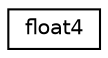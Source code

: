 digraph "Graphical Class Hierarchy"
{
 // LATEX_PDF_SIZE
  edge [fontname="Helvetica",fontsize="10",labelfontname="Helvetica",labelfontsize="10"];
  node [fontname="Helvetica",fontsize="10",shape=record];
  rankdir="LR";
  Node0 [label="float4",height=0.2,width=0.4,color="black", fillcolor="white", style="filled",URL="$structsl_1_1float4.html",tooltip="Represents a 4D vector of floats for use on both the CPU and GPU."];
}
